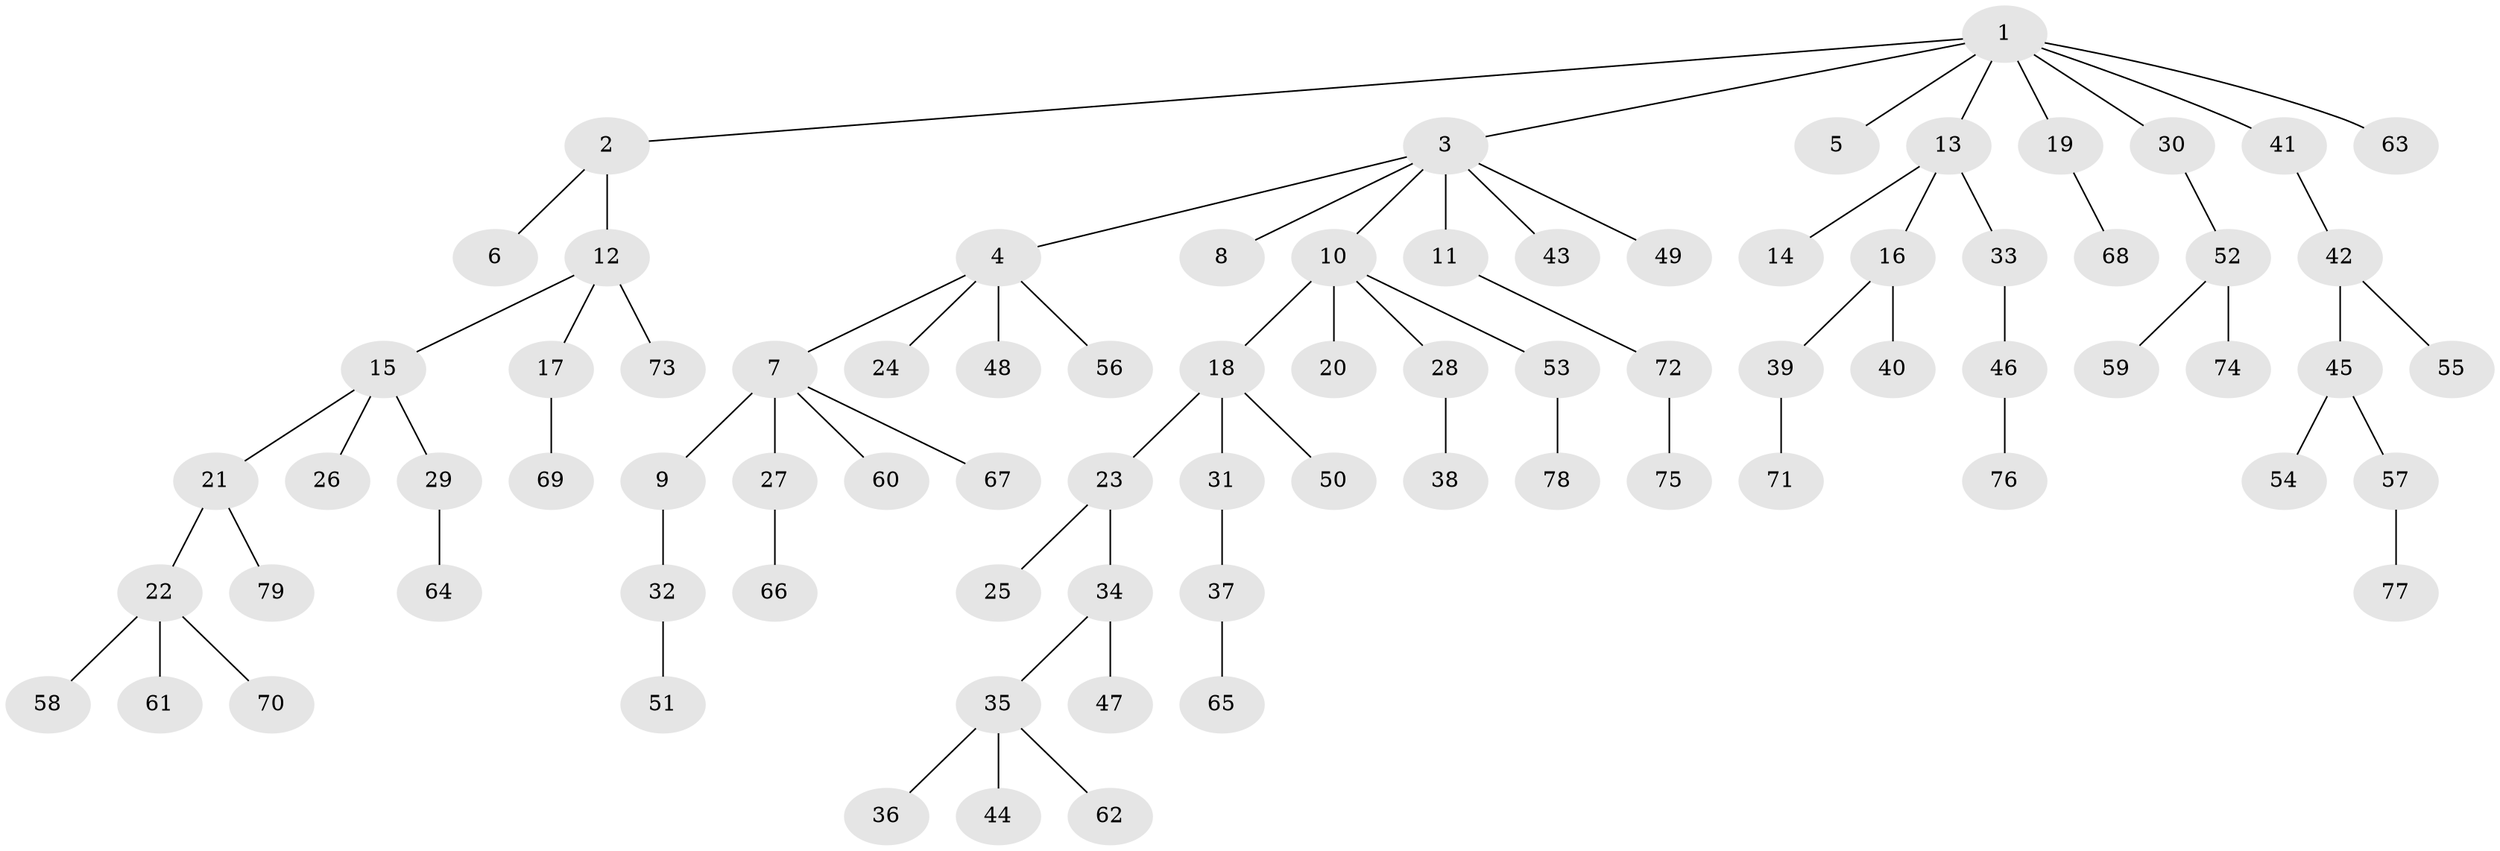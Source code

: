 // Generated by graph-tools (version 1.1) at 2025/50/03/09/25 03:50:18]
// undirected, 79 vertices, 78 edges
graph export_dot {
graph [start="1"]
  node [color=gray90,style=filled];
  1;
  2;
  3;
  4;
  5;
  6;
  7;
  8;
  9;
  10;
  11;
  12;
  13;
  14;
  15;
  16;
  17;
  18;
  19;
  20;
  21;
  22;
  23;
  24;
  25;
  26;
  27;
  28;
  29;
  30;
  31;
  32;
  33;
  34;
  35;
  36;
  37;
  38;
  39;
  40;
  41;
  42;
  43;
  44;
  45;
  46;
  47;
  48;
  49;
  50;
  51;
  52;
  53;
  54;
  55;
  56;
  57;
  58;
  59;
  60;
  61;
  62;
  63;
  64;
  65;
  66;
  67;
  68;
  69;
  70;
  71;
  72;
  73;
  74;
  75;
  76;
  77;
  78;
  79;
  1 -- 2;
  1 -- 3;
  1 -- 5;
  1 -- 13;
  1 -- 19;
  1 -- 30;
  1 -- 41;
  1 -- 63;
  2 -- 6;
  2 -- 12;
  3 -- 4;
  3 -- 8;
  3 -- 10;
  3 -- 11;
  3 -- 43;
  3 -- 49;
  4 -- 7;
  4 -- 24;
  4 -- 48;
  4 -- 56;
  7 -- 9;
  7 -- 27;
  7 -- 60;
  7 -- 67;
  9 -- 32;
  10 -- 18;
  10 -- 20;
  10 -- 28;
  10 -- 53;
  11 -- 72;
  12 -- 15;
  12 -- 17;
  12 -- 73;
  13 -- 14;
  13 -- 16;
  13 -- 33;
  15 -- 21;
  15 -- 26;
  15 -- 29;
  16 -- 39;
  16 -- 40;
  17 -- 69;
  18 -- 23;
  18 -- 31;
  18 -- 50;
  19 -- 68;
  21 -- 22;
  21 -- 79;
  22 -- 58;
  22 -- 61;
  22 -- 70;
  23 -- 25;
  23 -- 34;
  27 -- 66;
  28 -- 38;
  29 -- 64;
  30 -- 52;
  31 -- 37;
  32 -- 51;
  33 -- 46;
  34 -- 35;
  34 -- 47;
  35 -- 36;
  35 -- 44;
  35 -- 62;
  37 -- 65;
  39 -- 71;
  41 -- 42;
  42 -- 45;
  42 -- 55;
  45 -- 54;
  45 -- 57;
  46 -- 76;
  52 -- 59;
  52 -- 74;
  53 -- 78;
  57 -- 77;
  72 -- 75;
}
